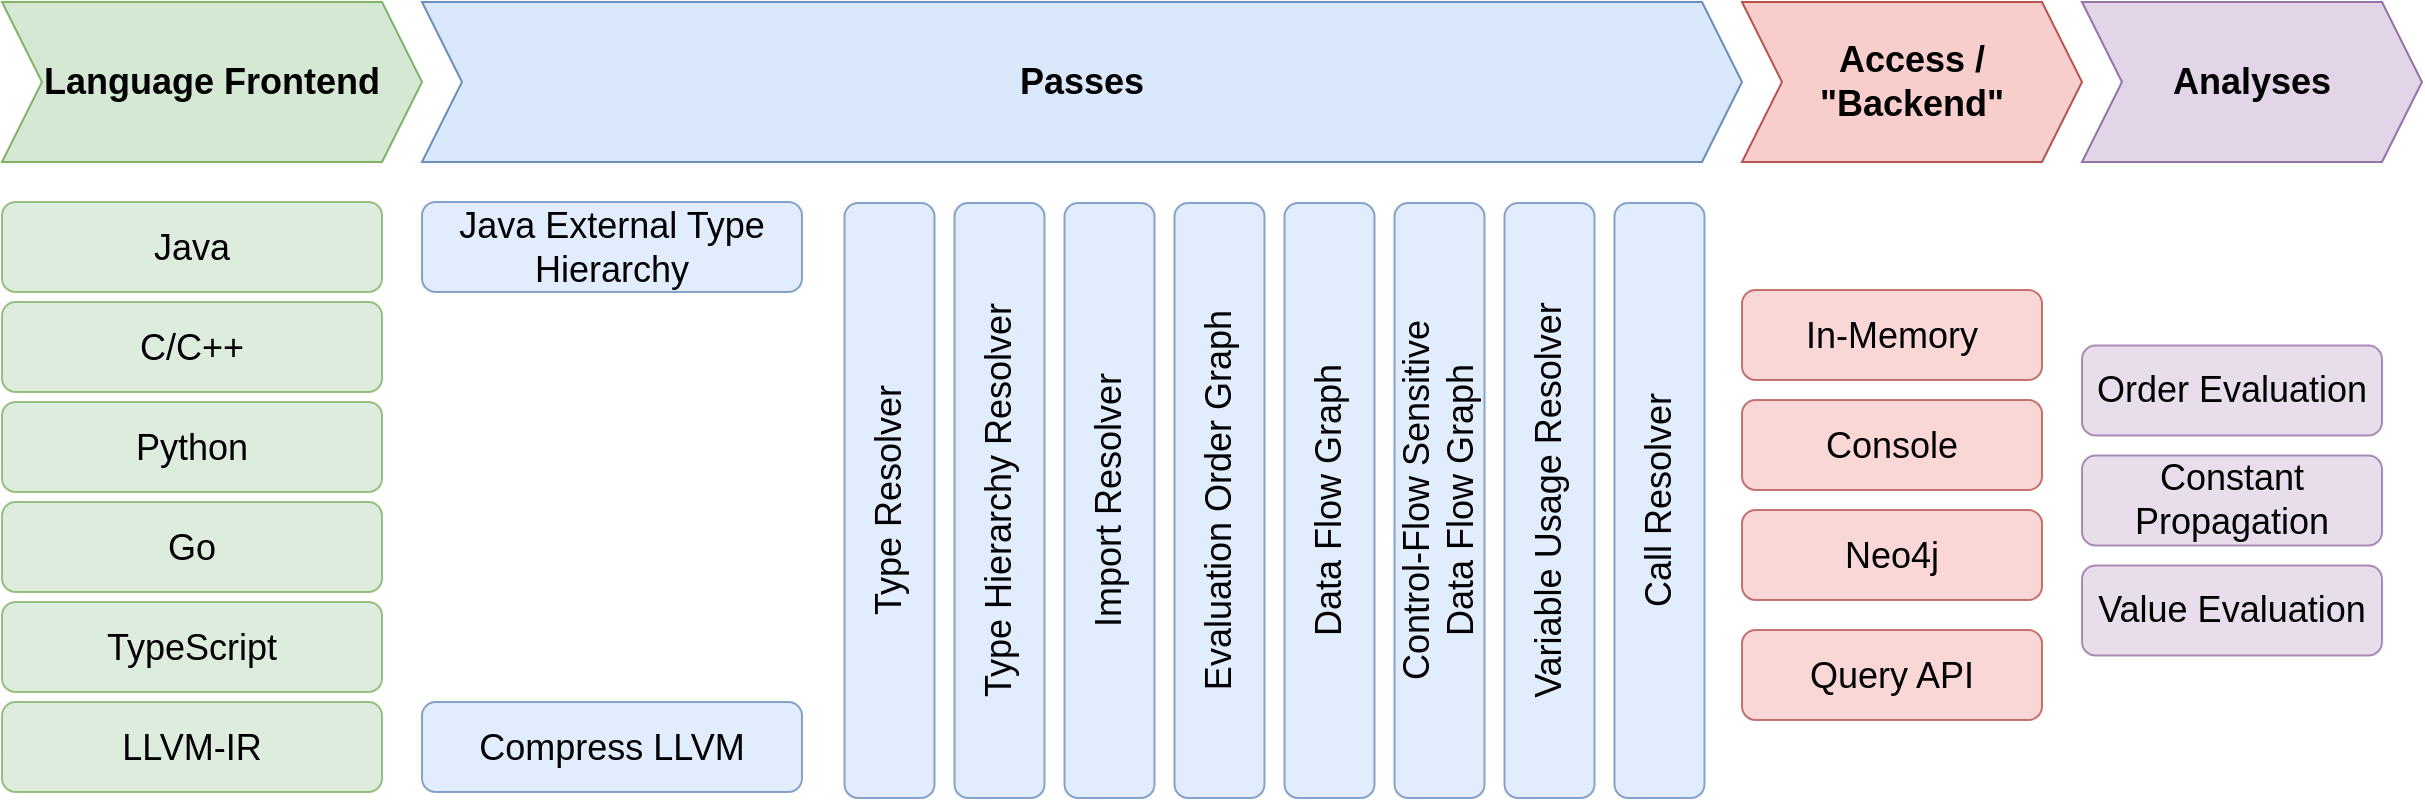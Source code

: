 <mxfile version="20.5.3" type="device"><diagram id="Z0YAflBHM_s1VhrlULr_" name="Page-1"><mxGraphModel dx="1350" dy="913" grid="1" gridSize="10" guides="1" tooltips="1" connect="1" arrows="1" fold="1" page="1" pageScale="1" pageWidth="850" pageHeight="1100" math="0" shadow="0"><root><mxCell id="0"/><mxCell id="1" parent="0"/><mxCell id="ZCOIfXgAyzWs3JXAa6fL-1" value="&lt;font style=&quot;font-size: 18px;&quot;&gt;&lt;b&gt;Language Frontend&lt;/b&gt;&lt;/font&gt;" style="shape=step;perimeter=stepPerimeter;whiteSpace=wrap;html=1;fixedSize=1;fillColor=#d5e8d4;strokeColor=#82b366;" vertex="1" parent="1"><mxGeometry x="90" y="100" width="210" height="80" as="geometry"/></mxCell><mxCell id="ZCOIfXgAyzWs3JXAa6fL-2" value="&lt;font style=&quot;font-size: 18px;&quot;&gt;&lt;b&gt;Passes&lt;/b&gt;&lt;/font&gt;" style="shape=step;perimeter=stepPerimeter;whiteSpace=wrap;html=1;fixedSize=1;fillColor=#dae8fc;strokeColor=#6c8ebf;" vertex="1" parent="1"><mxGeometry x="300" y="100" width="660" height="80" as="geometry"/></mxCell><mxCell id="ZCOIfXgAyzWs3JXAa6fL-3" value="Java" style="rounded=1;whiteSpace=wrap;html=1;fontSize=18;fillColor=#d5e8d4;strokeColor=#82b366;opacity=80;" vertex="1" parent="1"><mxGeometry x="90" y="200" width="190" height="45" as="geometry"/></mxCell><mxCell id="ZCOIfXgAyzWs3JXAa6fL-4" value="&lt;div&gt;C/C++&lt;/div&gt;" style="rounded=1;whiteSpace=wrap;html=1;fontSize=18;fillColor=#d5e8d4;strokeColor=#82b366;opacity=80;" vertex="1" parent="1"><mxGeometry x="90" y="250" width="190" height="45" as="geometry"/></mxCell><mxCell id="ZCOIfXgAyzWs3JXAa6fL-5" value="Python" style="rounded=1;whiteSpace=wrap;html=1;fontSize=18;fillColor=#d5e8d4;strokeColor=#82b366;opacity=80;" vertex="1" parent="1"><mxGeometry x="90" y="300" width="190" height="45" as="geometry"/></mxCell><mxCell id="ZCOIfXgAyzWs3JXAa6fL-6" value="Go" style="rounded=1;whiteSpace=wrap;html=1;fontSize=18;fillColor=#d5e8d4;strokeColor=#82b366;opacity=80;" vertex="1" parent="1"><mxGeometry x="90" y="350" width="190" height="45" as="geometry"/></mxCell><mxCell id="ZCOIfXgAyzWs3JXAa6fL-8" value="TypeScript" style="rounded=1;whiteSpace=wrap;html=1;fontSize=18;fillColor=#d5e8d4;strokeColor=#82b366;opacity=80;" vertex="1" parent="1"><mxGeometry x="90" y="400" width="190" height="45" as="geometry"/></mxCell><mxCell id="ZCOIfXgAyzWs3JXAa6fL-9" value="LLVM-IR" style="rounded=1;whiteSpace=wrap;html=1;fontSize=18;fillColor=#d5e8d4;strokeColor=#82b366;opacity=80;" vertex="1" parent="1"><mxGeometry x="90" y="450" width="190" height="45" as="geometry"/></mxCell><mxCell id="ZCOIfXgAyzWs3JXAa6fL-10" value="Java External Type Hierarchy" style="rounded=1;whiteSpace=wrap;html=1;fontSize=18;fillColor=#dae8fc;strokeColor=#6c8ebf;opacity=80;" vertex="1" parent="1"><mxGeometry x="300" y="200" width="190" height="45" as="geometry"/></mxCell><mxCell id="ZCOIfXgAyzWs3JXAa6fL-11" value="Compress LLVM" style="rounded=1;whiteSpace=wrap;html=1;fontSize=18;fillColor=#dae8fc;strokeColor=#6c8ebf;opacity=80;" vertex="1" parent="1"><mxGeometry x="300" y="450" width="190" height="45" as="geometry"/></mxCell><mxCell id="ZCOIfXgAyzWs3JXAa6fL-12" value="&lt;div&gt;Type Resolver&lt;/div&gt;" style="rounded=1;whiteSpace=wrap;html=1;fontSize=18;rotation=-90;fillColor=#dae8fc;strokeColor=#6c8ebf;opacity=80;" vertex="1" parent="1"><mxGeometry x="385" y="326.75" width="297.5" height="45" as="geometry"/></mxCell><mxCell id="ZCOIfXgAyzWs3JXAa6fL-13" value="&lt;div&gt;Type Hierarchy Resolver&lt;/div&gt;" style="rounded=1;whiteSpace=wrap;html=1;fontSize=18;rotation=-90;fillColor=#dae8fc;strokeColor=#6c8ebf;opacity=80;" vertex="1" parent="1"><mxGeometry x="440" y="326.75" width="297.5" height="45" as="geometry"/></mxCell><mxCell id="ZCOIfXgAyzWs3JXAa6fL-14" value="Import Resolver" style="rounded=1;whiteSpace=wrap;html=1;fontSize=18;rotation=-90;fillColor=#dae8fc;strokeColor=#6c8ebf;opacity=80;" vertex="1" parent="1"><mxGeometry x="495" y="326.75" width="297.5" height="45" as="geometry"/></mxCell><mxCell id="ZCOIfXgAyzWs3JXAa6fL-15" value="&lt;div&gt;Evaluation Order Graph&lt;/div&gt;" style="rounded=1;whiteSpace=wrap;html=1;fontSize=18;rotation=-90;fillColor=#dae8fc;strokeColor=#6c8ebf;opacity=80;" vertex="1" parent="1"><mxGeometry x="550" y="326.75" width="297.5" height="45" as="geometry"/></mxCell><mxCell id="ZCOIfXgAyzWs3JXAa6fL-16" value="&lt;div&gt;Data Flow Graph&lt;/div&gt;" style="rounded=1;whiteSpace=wrap;html=1;fontSize=18;rotation=-90;fillColor=#dae8fc;strokeColor=#6c8ebf;opacity=80;" vertex="1" parent="1"><mxGeometry x="605" y="326.75" width="297.5" height="45" as="geometry"/></mxCell><mxCell id="ZCOIfXgAyzWs3JXAa6fL-17" value="&lt;div&gt;Control-Flow Sensitive &lt;br&gt;&lt;/div&gt;&lt;div&gt;Data Flow Graph&lt;/div&gt;" style="rounded=1;whiteSpace=wrap;html=1;fontSize=18;rotation=-90;fillColor=#dae8fc;strokeColor=#6c8ebf;opacity=80;" vertex="1" parent="1"><mxGeometry x="660" y="326.75" width="297.5" height="45" as="geometry"/></mxCell><mxCell id="ZCOIfXgAyzWs3JXAa6fL-18" value="&lt;div&gt;Variable Usage Resolver&lt;/div&gt;" style="rounded=1;whiteSpace=wrap;html=1;fontSize=18;rotation=-90;fillColor=#dae8fc;strokeColor=#6c8ebf;opacity=80;" vertex="1" parent="1"><mxGeometry x="715" y="326.75" width="297.5" height="45" as="geometry"/></mxCell><mxCell id="ZCOIfXgAyzWs3JXAa6fL-19" value="&lt;div&gt;Call Resolver&lt;br&gt;&lt;/div&gt;" style="rounded=1;whiteSpace=wrap;html=1;fontSize=18;rotation=-90;fillColor=#dae8fc;strokeColor=#6c8ebf;opacity=80;" vertex="1" parent="1"><mxGeometry x="770" y="326.75" width="297.5" height="45" as="geometry"/></mxCell><mxCell id="ZCOIfXgAyzWs3JXAa6fL-20" value="&lt;b&gt;&lt;font style=&quot;font-size: 18px;&quot;&gt;Access / &quot;Backend&quot;&lt;br&gt;&lt;/font&gt;&lt;/b&gt;" style="shape=step;perimeter=stepPerimeter;whiteSpace=wrap;html=1;fixedSize=1;fillColor=#f8cecc;strokeColor=#b85450;" vertex="1" parent="1"><mxGeometry x="960" y="100" width="170" height="80" as="geometry"/></mxCell><mxCell id="ZCOIfXgAyzWs3JXAa6fL-21" value="In-Memory" style="rounded=1;whiteSpace=wrap;html=1;fontSize=18;fillColor=#f8cecc;strokeColor=#b85450;opacity=80;" vertex="1" parent="1"><mxGeometry x="960" y="244" width="150" height="45" as="geometry"/></mxCell><mxCell id="ZCOIfXgAyzWs3JXAa6fL-22" value="Console" style="rounded=1;whiteSpace=wrap;html=1;fontSize=18;fillColor=#f8cecc;strokeColor=#b85450;opacity=80;" vertex="1" parent="1"><mxGeometry x="960" y="299" width="150" height="45" as="geometry"/></mxCell><mxCell id="ZCOIfXgAyzWs3JXAa6fL-23" value="Neo4j" style="rounded=1;whiteSpace=wrap;html=1;fontSize=18;fillColor=#f8cecc;strokeColor=#b85450;opacity=80;" vertex="1" parent="1"><mxGeometry x="960" y="354" width="150" height="45" as="geometry"/></mxCell><mxCell id="ZCOIfXgAyzWs3JXAa6fL-24" value="Query API" style="rounded=1;whiteSpace=wrap;html=1;fontSize=18;fillColor=#f8cecc;strokeColor=#b85450;opacity=80;" vertex="1" parent="1"><mxGeometry x="960" y="414" width="150" height="45" as="geometry"/></mxCell><mxCell id="ZCOIfXgAyzWs3JXAa6fL-25" value="&lt;b&gt;&lt;font style=&quot;font-size: 18px;&quot;&gt;Analyses&lt;/font&gt;&lt;/b&gt;" style="shape=step;perimeter=stepPerimeter;whiteSpace=wrap;html=1;fixedSize=1;fillColor=#e1d5e7;strokeColor=#9673a6;" vertex="1" parent="1"><mxGeometry x="1130" y="100" width="170" height="80" as="geometry"/></mxCell><mxCell id="ZCOIfXgAyzWs3JXAa6fL-26" value="Order Evaluation" style="rounded=1;whiteSpace=wrap;html=1;fontSize=18;fillColor=#e1d5e7;strokeColor=#9673a6;opacity=80;" vertex="1" parent="1"><mxGeometry x="1130" y="271.75" width="150" height="45" as="geometry"/></mxCell><mxCell id="ZCOIfXgAyzWs3JXAa6fL-27" value="Value Evaluation" style="rounded=1;whiteSpace=wrap;html=1;fontSize=18;fillColor=#e1d5e7;strokeColor=#9673a6;opacity=80;" vertex="1" parent="1"><mxGeometry x="1130" y="381.75" width="150" height="45" as="geometry"/></mxCell><mxCell id="ZCOIfXgAyzWs3JXAa6fL-28" value="Constant Propagation" style="rounded=1;whiteSpace=wrap;html=1;fontSize=18;fillColor=#e1d5e7;strokeColor=#9673a6;opacity=80;" vertex="1" parent="1"><mxGeometry x="1130" y="326.75" width="150" height="45" as="geometry"/></mxCell></root></mxGraphModel></diagram></mxfile>